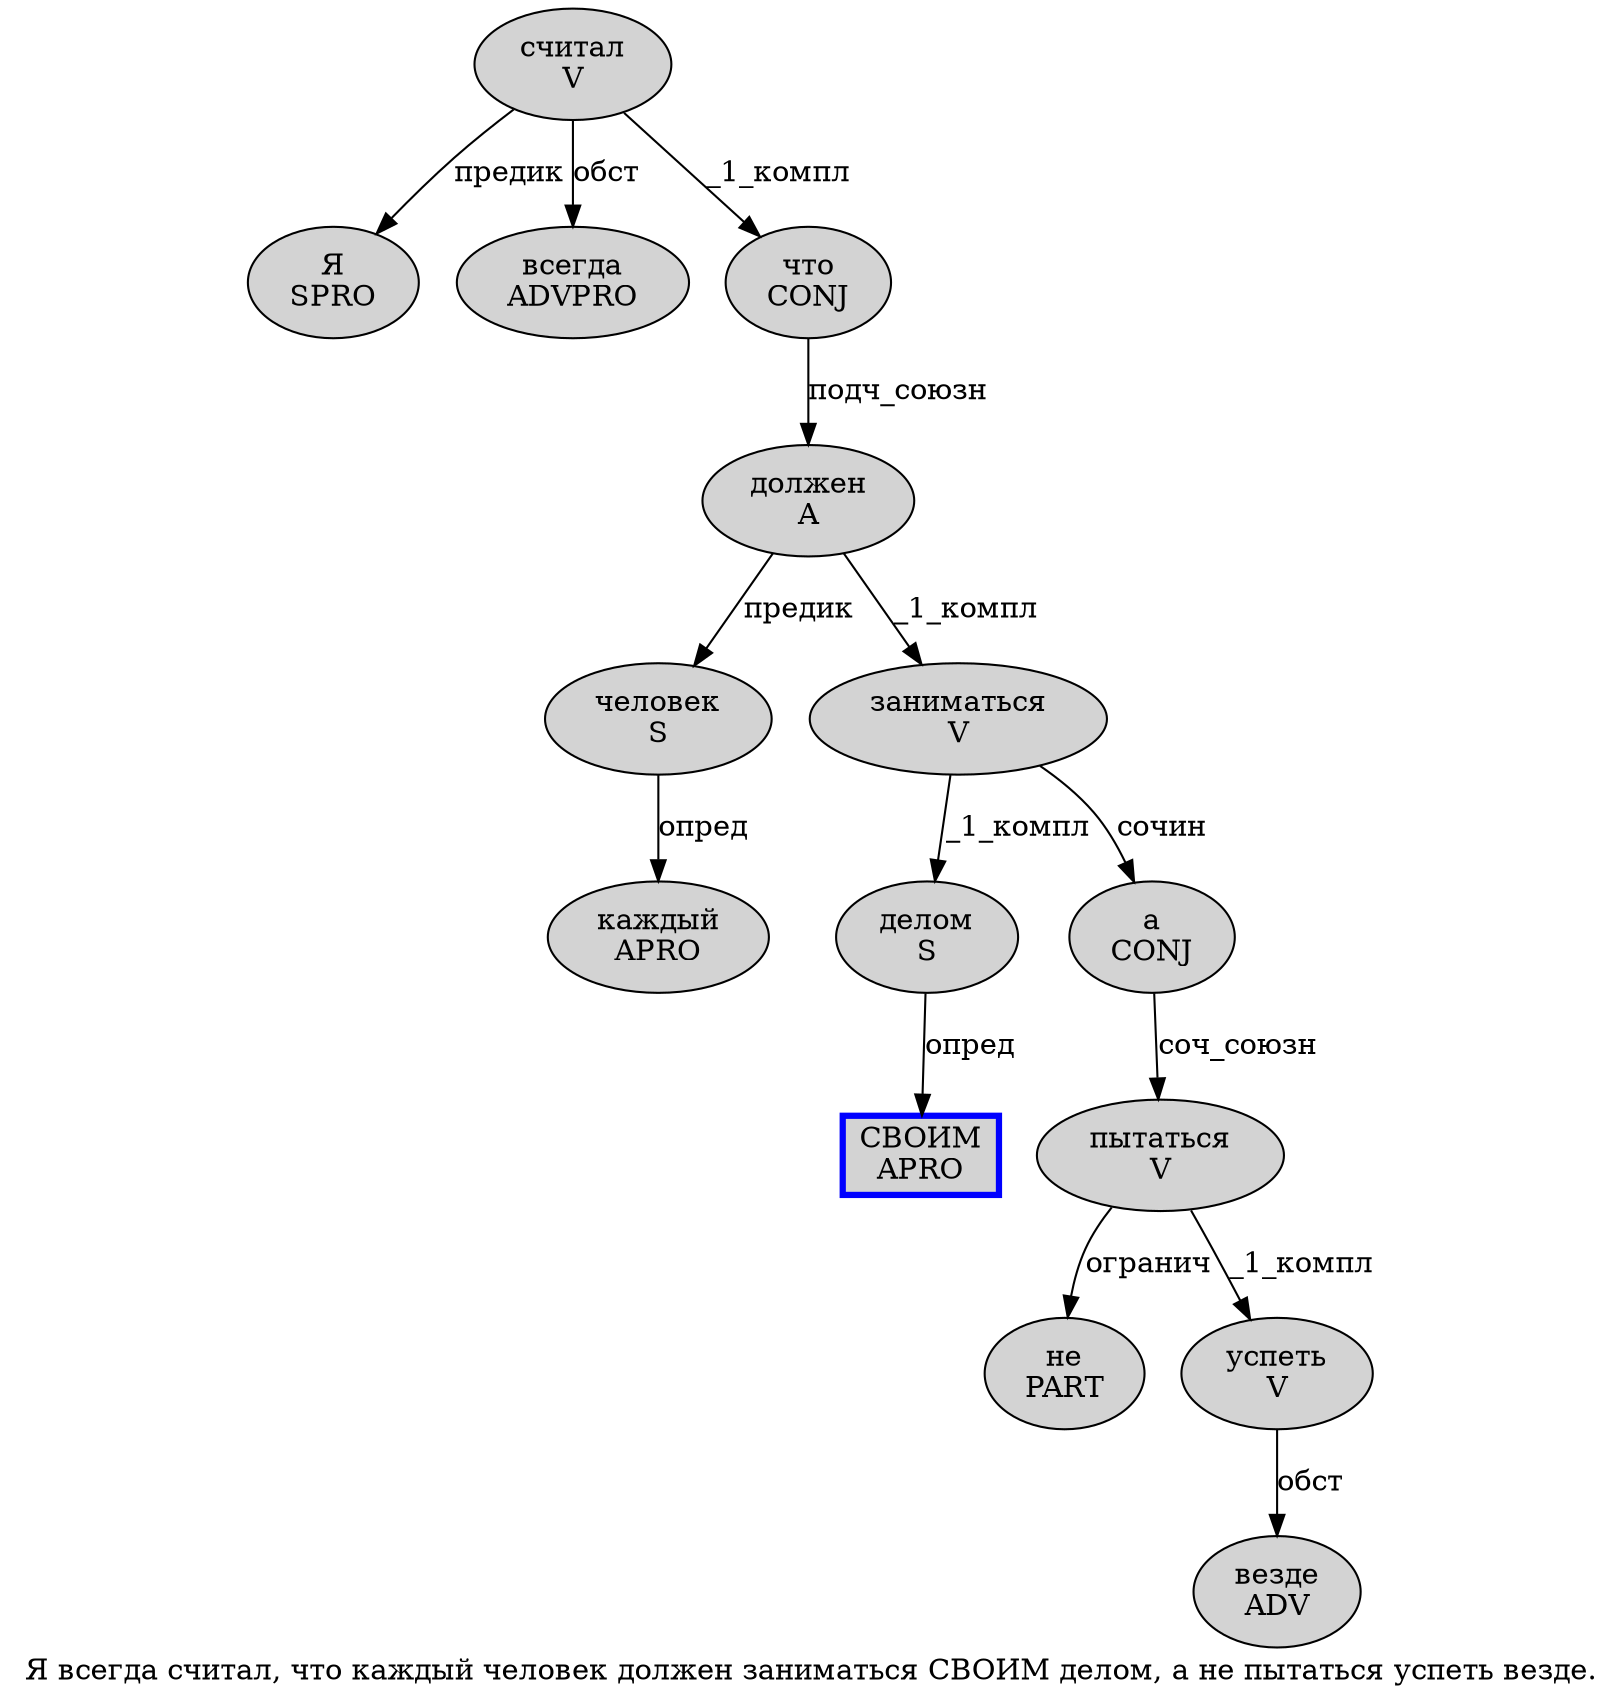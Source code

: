 digraph SENTENCE_4 {
	graph [label="Я всегда считал, что каждый человек должен заниматься СВОИМ делом, а не пытаться успеть везде."]
	node [style=filled]
		0 [label="Я
SPRO" color="" fillcolor=lightgray penwidth=1 shape=ellipse]
		1 [label="всегда
ADVPRO" color="" fillcolor=lightgray penwidth=1 shape=ellipse]
		2 [label="считал
V" color="" fillcolor=lightgray penwidth=1 shape=ellipse]
		4 [label="что
CONJ" color="" fillcolor=lightgray penwidth=1 shape=ellipse]
		5 [label="каждый
APRO" color="" fillcolor=lightgray penwidth=1 shape=ellipse]
		6 [label="человек
S" color="" fillcolor=lightgray penwidth=1 shape=ellipse]
		7 [label="должен
A" color="" fillcolor=lightgray penwidth=1 shape=ellipse]
		8 [label="заниматься
V" color="" fillcolor=lightgray penwidth=1 shape=ellipse]
		9 [label="СВОИМ
APRO" color=blue fillcolor=lightgray penwidth=3 shape=box]
		10 [label="делом
S" color="" fillcolor=lightgray penwidth=1 shape=ellipse]
		12 [label="а
CONJ" color="" fillcolor=lightgray penwidth=1 shape=ellipse]
		13 [label="не
PART" color="" fillcolor=lightgray penwidth=1 shape=ellipse]
		14 [label="пытаться
V" color="" fillcolor=lightgray penwidth=1 shape=ellipse]
		15 [label="успеть
V" color="" fillcolor=lightgray penwidth=1 shape=ellipse]
		16 [label="везде
ADV" color="" fillcolor=lightgray penwidth=1 shape=ellipse]
			2 -> 0 [label="предик"]
			2 -> 1 [label="обст"]
			2 -> 4 [label="_1_компл"]
			6 -> 5 [label="опред"]
			4 -> 7 [label="подч_союзн"]
			14 -> 13 [label="огранич"]
			14 -> 15 [label="_1_компл"]
			7 -> 6 [label="предик"]
			7 -> 8 [label="_1_компл"]
			12 -> 14 [label="соч_союзн"]
			10 -> 9 [label="опред"]
			8 -> 10 [label="_1_компл"]
			8 -> 12 [label="сочин"]
			15 -> 16 [label="обст"]
}